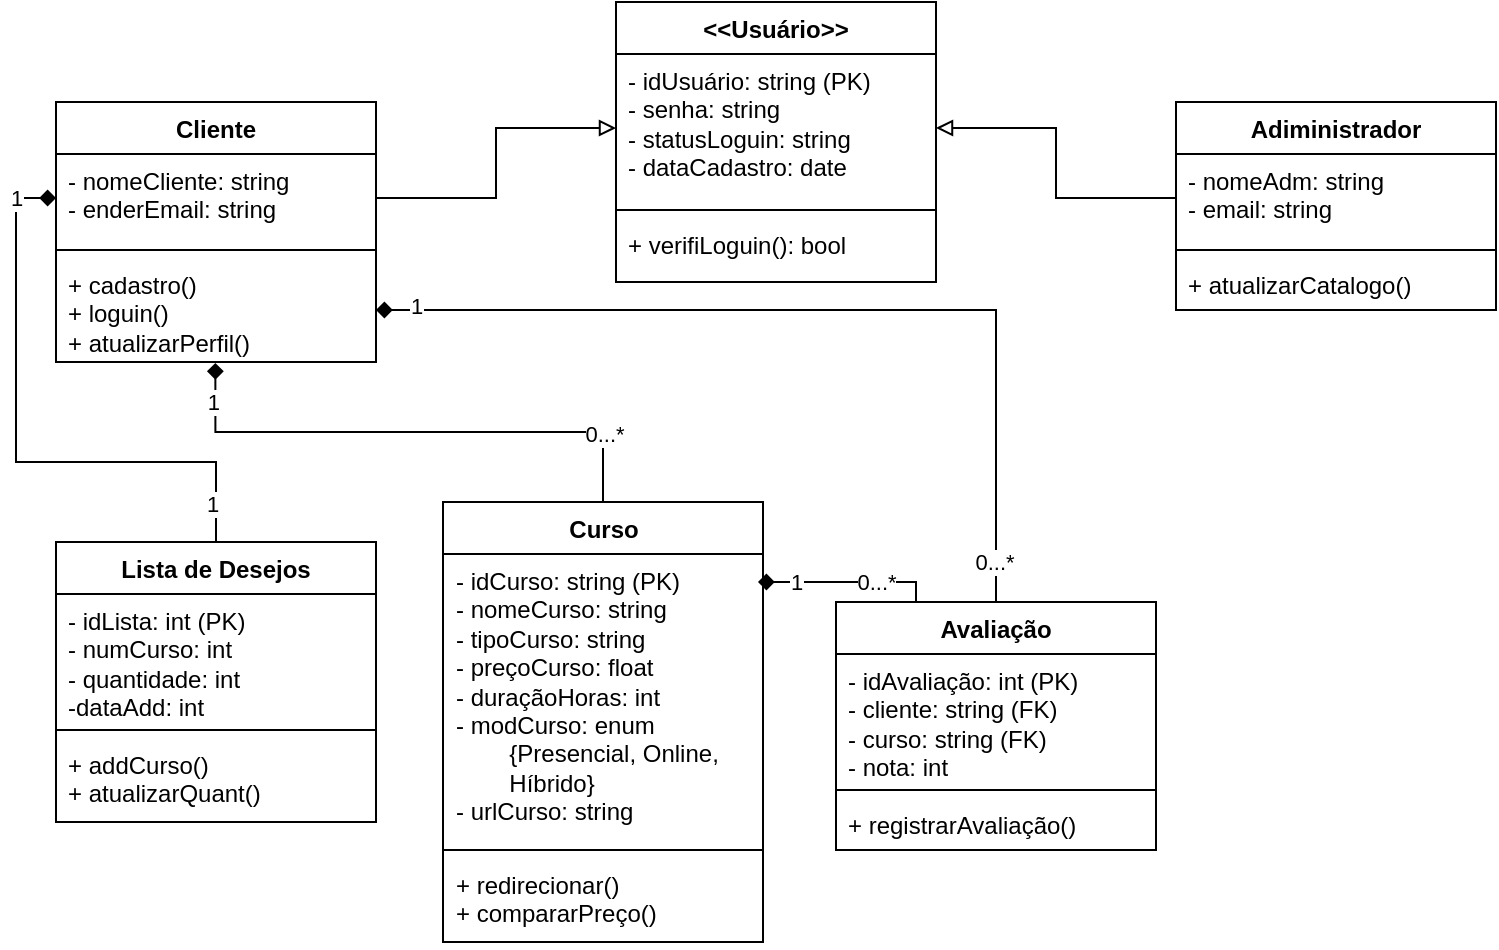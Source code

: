 <mxfile version="26.1.1" pages="2">
  <diagram name="Página-1" id="xOqZbpB_gJUaMERLCGhF">
    <mxGraphModel dx="817" dy="569" grid="1" gridSize="10" guides="1" tooltips="1" connect="1" arrows="1" fold="1" page="1" pageScale="1" pageWidth="827" pageHeight="1169" math="0" shadow="0">
      <root>
        <mxCell id="0" />
        <mxCell id="1" parent="0" />
        <mxCell id="_PAmOj6dn1pF-1phbruJ-1" value="&lt;font style=&quot;vertical-align: inherit;&quot;&gt;&lt;font style=&quot;vertical-align: inherit;&quot;&gt;&amp;lt;&amp;lt;Usuário&amp;gt;&amp;gt;&lt;/font&gt;&lt;/font&gt;" style="swimlane;fontStyle=1;align=center;verticalAlign=top;childLayout=stackLayout;horizontal=1;startSize=26;horizontalStack=0;resizeParent=1;resizeParentMax=0;resizeLast=0;collapsible=1;marginBottom=0;whiteSpace=wrap;html=1;" parent="1" vertex="1">
          <mxGeometry x="340" y="190" width="160" height="140" as="geometry" />
        </mxCell>
        <mxCell id="_PAmOj6dn1pF-1phbruJ-2" value="&lt;font style=&quot;vertical-align: inherit;&quot;&gt;&lt;font style=&quot;vertical-align: inherit;&quot;&gt;&lt;font style=&quot;vertical-align: inherit;&quot;&gt;&lt;font style=&quot;vertical-align: inherit;&quot;&gt;&lt;font style=&quot;vertical-align: inherit;&quot;&gt;&lt;font style=&quot;vertical-align: inherit;&quot;&gt;- idUsuário: string (PK)&lt;/font&gt;&lt;/font&gt;&lt;/font&gt;&lt;/font&gt;&lt;/font&gt;&lt;/font&gt;&lt;div&gt;&lt;font style=&quot;vertical-align: inherit;&quot;&gt;&lt;font style=&quot;vertical-align: inherit;&quot;&gt;&lt;font style=&quot;vertical-align: inherit;&quot;&gt;&lt;font style=&quot;vertical-align: inherit;&quot;&gt;- senha: string&lt;/font&gt;&lt;/font&gt;&lt;/font&gt;&lt;/font&gt;&lt;/div&gt;&lt;div&gt;&lt;font style=&quot;vertical-align: inherit;&quot;&gt;&lt;font style=&quot;vertical-align: inherit;&quot;&gt;&lt;font style=&quot;vertical-align: inherit;&quot;&gt;&lt;font style=&quot;vertical-align: inherit;&quot;&gt;&lt;font style=&quot;vertical-align: inherit;&quot;&gt;&lt;font style=&quot;vertical-align: inherit;&quot;&gt;- statusLoguin: string&lt;/font&gt;&lt;/font&gt;&lt;/font&gt;&lt;/font&gt;&lt;/font&gt;&lt;/font&gt;&lt;/div&gt;&lt;div&gt;&lt;font style=&quot;vertical-align: inherit;&quot;&gt;&lt;font style=&quot;vertical-align: inherit;&quot;&gt;&lt;font style=&quot;vertical-align: inherit;&quot;&gt;&lt;font style=&quot;vertical-align: inherit;&quot;&gt;&lt;font style=&quot;vertical-align: inherit;&quot;&gt;&lt;font style=&quot;vertical-align: inherit;&quot;&gt;&lt;font style=&quot;vertical-align: inherit;&quot;&gt;&lt;font style=&quot;vertical-align: inherit;&quot;&gt;- dataCadastro: date&lt;/font&gt;&lt;/font&gt;&lt;/font&gt;&lt;/font&gt;&lt;/font&gt;&lt;/font&gt;&lt;/font&gt;&lt;/font&gt;&lt;/div&gt;" style="text;strokeColor=none;fillColor=none;align=left;verticalAlign=top;spacingLeft=4;spacingRight=4;overflow=hidden;rotatable=0;points=[[0,0.5],[1,0.5]];portConstraint=eastwest;whiteSpace=wrap;html=1;" parent="_PAmOj6dn1pF-1phbruJ-1" vertex="1">
          <mxGeometry y="26" width="160" height="74" as="geometry" />
        </mxCell>
        <mxCell id="_PAmOj6dn1pF-1phbruJ-3" value="" style="line;strokeWidth=1;fillColor=none;align=left;verticalAlign=middle;spacingTop=-1;spacingLeft=3;spacingRight=3;rotatable=0;labelPosition=right;points=[];portConstraint=eastwest;strokeColor=inherit;" parent="_PAmOj6dn1pF-1phbruJ-1" vertex="1">
          <mxGeometry y="100" width="160" height="8" as="geometry" />
        </mxCell>
        <mxCell id="_PAmOj6dn1pF-1phbruJ-4" value="+ verifiLoguin(): bool" style="text;strokeColor=none;fillColor=none;align=left;verticalAlign=top;spacingLeft=4;spacingRight=4;overflow=hidden;rotatable=0;points=[[0,0.5],[1,0.5]];portConstraint=eastwest;whiteSpace=wrap;html=1;" parent="_PAmOj6dn1pF-1phbruJ-1" vertex="1">
          <mxGeometry y="108" width="160" height="32" as="geometry" />
        </mxCell>
        <mxCell id="_PAmOj6dn1pF-1phbruJ-7" value="Cliente" style="swimlane;fontStyle=1;align=center;verticalAlign=top;childLayout=stackLayout;horizontal=1;startSize=26;horizontalStack=0;resizeParent=1;resizeParentMax=0;resizeLast=0;collapsible=1;marginBottom=0;whiteSpace=wrap;html=1;" parent="1" vertex="1">
          <mxGeometry x="60" y="240" width="160" height="130" as="geometry" />
        </mxCell>
        <mxCell id="_PAmOj6dn1pF-1phbruJ-8" value="&lt;div&gt;- nomeCliente: string&lt;/div&gt;- enderEmail: string" style="text;strokeColor=none;fillColor=none;align=left;verticalAlign=top;spacingLeft=4;spacingRight=4;overflow=hidden;rotatable=0;points=[[0,0.5],[1,0.5]];portConstraint=eastwest;whiteSpace=wrap;html=1;" parent="_PAmOj6dn1pF-1phbruJ-7" vertex="1">
          <mxGeometry y="26" width="160" height="44" as="geometry" />
        </mxCell>
        <mxCell id="_PAmOj6dn1pF-1phbruJ-9" value="" style="line;strokeWidth=1;fillColor=none;align=left;verticalAlign=middle;spacingTop=-1;spacingLeft=3;spacingRight=3;rotatable=0;labelPosition=right;points=[];portConstraint=eastwest;strokeColor=inherit;" parent="_PAmOj6dn1pF-1phbruJ-7" vertex="1">
          <mxGeometry y="70" width="160" height="8" as="geometry" />
        </mxCell>
        <mxCell id="_PAmOj6dn1pF-1phbruJ-10" value="+ cadastro()&lt;div&gt;+ loguin()&lt;/div&gt;&lt;div&gt;+ atualizarPerfil()&lt;/div&gt;" style="text;strokeColor=none;fillColor=none;align=left;verticalAlign=top;spacingLeft=4;spacingRight=4;overflow=hidden;rotatable=0;points=[[0,0.5],[1,0.5]];portConstraint=eastwest;whiteSpace=wrap;html=1;" parent="_PAmOj6dn1pF-1phbruJ-7" vertex="1">
          <mxGeometry y="78" width="160" height="52" as="geometry" />
        </mxCell>
        <mxCell id="_PAmOj6dn1pF-1phbruJ-11" style="edgeStyle=orthogonalEdgeStyle;rounded=0;orthogonalLoop=1;jettySize=auto;html=1;exitX=1;exitY=0.5;exitDx=0;exitDy=0;entryX=0;entryY=0.5;entryDx=0;entryDy=0;endArrow=block;endFill=0;" parent="1" source="_PAmOj6dn1pF-1phbruJ-8" target="_PAmOj6dn1pF-1phbruJ-2" edge="1">
          <mxGeometry relative="1" as="geometry" />
        </mxCell>
        <mxCell id="_PAmOj6dn1pF-1phbruJ-12" value="Adiministrador" style="swimlane;fontStyle=1;align=center;verticalAlign=top;childLayout=stackLayout;horizontal=1;startSize=26;horizontalStack=0;resizeParent=1;resizeParentMax=0;resizeLast=0;collapsible=1;marginBottom=0;whiteSpace=wrap;html=1;" parent="1" vertex="1">
          <mxGeometry x="620" y="240" width="160" height="104" as="geometry" />
        </mxCell>
        <mxCell id="_PAmOj6dn1pF-1phbruJ-13" value="- nomeAdm: string&lt;div&gt;- email: string&lt;/div&gt;" style="text;strokeColor=none;fillColor=none;align=left;verticalAlign=top;spacingLeft=4;spacingRight=4;overflow=hidden;rotatable=0;points=[[0,0.5],[1,0.5]];portConstraint=eastwest;whiteSpace=wrap;html=1;" parent="_PAmOj6dn1pF-1phbruJ-12" vertex="1">
          <mxGeometry y="26" width="160" height="44" as="geometry" />
        </mxCell>
        <mxCell id="_PAmOj6dn1pF-1phbruJ-14" value="" style="line;strokeWidth=1;fillColor=none;align=left;verticalAlign=middle;spacingTop=-1;spacingLeft=3;spacingRight=3;rotatable=0;labelPosition=right;points=[];portConstraint=eastwest;strokeColor=inherit;" parent="_PAmOj6dn1pF-1phbruJ-12" vertex="1">
          <mxGeometry y="70" width="160" height="8" as="geometry" />
        </mxCell>
        <mxCell id="_PAmOj6dn1pF-1phbruJ-15" value="+ atualizarCatalogo()" style="text;strokeColor=none;fillColor=none;align=left;verticalAlign=top;spacingLeft=4;spacingRight=4;overflow=hidden;rotatable=0;points=[[0,0.5],[1,0.5]];portConstraint=eastwest;whiteSpace=wrap;html=1;" parent="_PAmOj6dn1pF-1phbruJ-12" vertex="1">
          <mxGeometry y="78" width="160" height="26" as="geometry" />
        </mxCell>
        <mxCell id="_PAmOj6dn1pF-1phbruJ-16" style="edgeStyle=orthogonalEdgeStyle;rounded=0;orthogonalLoop=1;jettySize=auto;html=1;exitX=0;exitY=0.5;exitDx=0;exitDy=0;entryX=1;entryY=0.5;entryDx=0;entryDy=0;endArrow=block;endFill=0;" parent="1" source="_PAmOj6dn1pF-1phbruJ-13" target="_PAmOj6dn1pF-1phbruJ-2" edge="1">
          <mxGeometry relative="1" as="geometry" />
        </mxCell>
        <mxCell id="_PAmOj6dn1pF-1phbruJ-23" style="edgeStyle=orthogonalEdgeStyle;rounded=0;orthogonalLoop=1;jettySize=auto;html=1;exitX=0.5;exitY=0;exitDx=0;exitDy=0;entryX=0;entryY=0.5;entryDx=0;entryDy=0;endArrow=diamond;endFill=1;strokeWidth=1;" parent="1" source="_PAmOj6dn1pF-1phbruJ-17" target="_PAmOj6dn1pF-1phbruJ-8" edge="1">
          <mxGeometry relative="1" as="geometry">
            <Array as="points">
              <mxPoint x="140" y="420" />
              <mxPoint x="40" y="420" />
              <mxPoint x="40" y="288" />
            </Array>
          </mxGeometry>
        </mxCell>
        <mxCell id="_PAmOj6dn1pF-1phbruJ-24" value="1" style="edgeLabel;html=1;align=center;verticalAlign=middle;resizable=0;points=[];" parent="_PAmOj6dn1pF-1phbruJ-23" vertex="1" connectable="0">
          <mxGeometry x="0.889" y="1" relative="1" as="geometry">
            <mxPoint x="-4" y="1" as="offset" />
          </mxGeometry>
        </mxCell>
        <mxCell id="iAL5-bgqgzdlDRM2KCwB-1" value="1" style="edgeLabel;html=1;align=center;verticalAlign=middle;resizable=0;points=[];" parent="_PAmOj6dn1pF-1phbruJ-23" vertex="1" connectable="0">
          <mxGeometry x="-0.929" y="2" relative="1" as="geometry">
            <mxPoint y="-9" as="offset" />
          </mxGeometry>
        </mxCell>
        <mxCell id="_PAmOj6dn1pF-1phbruJ-17" value="Lista de Desejos" style="swimlane;fontStyle=1;align=center;verticalAlign=top;childLayout=stackLayout;horizontal=1;startSize=26;horizontalStack=0;resizeParent=1;resizeParentMax=0;resizeLast=0;collapsible=1;marginBottom=0;whiteSpace=wrap;html=1;" parent="1" vertex="1">
          <mxGeometry x="60" y="460" width="160" height="140" as="geometry" />
        </mxCell>
        <mxCell id="_PAmOj6dn1pF-1phbruJ-18" value="- idLista: int (PK)&lt;div&gt;- numCurso: int&lt;/div&gt;&lt;div&gt;- quantidade: int&lt;/div&gt;&lt;div&gt;-dataAdd: int&lt;/div&gt;" style="text;strokeColor=none;fillColor=none;align=left;verticalAlign=top;spacingLeft=4;spacingRight=4;overflow=hidden;rotatable=0;points=[[0,0.5],[1,0.5]];portConstraint=eastwest;whiteSpace=wrap;html=1;" parent="_PAmOj6dn1pF-1phbruJ-17" vertex="1">
          <mxGeometry y="26" width="160" height="64" as="geometry" />
        </mxCell>
        <mxCell id="_PAmOj6dn1pF-1phbruJ-19" value="" style="line;strokeWidth=1;fillColor=none;align=left;verticalAlign=middle;spacingTop=-1;spacingLeft=3;spacingRight=3;rotatable=0;labelPosition=right;points=[];portConstraint=eastwest;strokeColor=inherit;" parent="_PAmOj6dn1pF-1phbruJ-17" vertex="1">
          <mxGeometry y="90" width="160" height="8" as="geometry" />
        </mxCell>
        <mxCell id="_PAmOj6dn1pF-1phbruJ-20" value="+ addCurso()&lt;div&gt;+ atualizarQuant()&lt;/div&gt;" style="text;strokeColor=none;fillColor=none;align=left;verticalAlign=top;spacingLeft=4;spacingRight=4;overflow=hidden;rotatable=0;points=[[0,0.5],[1,0.5]];portConstraint=eastwest;whiteSpace=wrap;html=1;" parent="_PAmOj6dn1pF-1phbruJ-17" vertex="1">
          <mxGeometry y="98" width="160" height="42" as="geometry" />
        </mxCell>
        <mxCell id="_PAmOj6dn1pF-1phbruJ-26" value="Curso" style="swimlane;fontStyle=1;align=center;verticalAlign=top;childLayout=stackLayout;horizontal=1;startSize=26;horizontalStack=0;resizeParent=1;resizeParentMax=0;resizeLast=0;collapsible=1;marginBottom=0;whiteSpace=wrap;html=1;" parent="1" vertex="1">
          <mxGeometry x="253.5" y="440" width="160" height="220" as="geometry">
            <mxRectangle x="253.5" y="440" width="70" height="30" as="alternateBounds" />
          </mxGeometry>
        </mxCell>
        <mxCell id="_PAmOj6dn1pF-1phbruJ-27" value="&lt;div&gt;&lt;div&gt;- idCurso: string (PK)&lt;/div&gt;&lt;/div&gt;- nomeCurso: string&lt;div&gt;&lt;span style=&quot;background-color: transparent; color: light-dark(rgb(0, 0, 0), rgb(255, 255, 255));&quot;&gt;- tipoCurso: string&lt;/span&gt;&lt;/div&gt;&lt;div&gt;- preçoCurso: float&lt;/div&gt;&lt;div&gt;&lt;span style=&quot;background-color: transparent; color: light-dark(rgb(0, 0, 0), rgb(255, 255, 255));&quot;&gt;- duraçãoHoras: int&lt;/span&gt;&lt;/div&gt;&lt;div&gt;&lt;span style=&quot;background-color: transparent; color: light-dark(rgb(0, 0, 0), rgb(255, 255, 255));&quot;&gt;- modCurso: enum &lt;span style=&quot;white-space: pre;&quot;&gt;&#x9;&lt;/span&gt;{Presencial, Online, &lt;span style=&quot;white-space: pre;&quot;&gt;&#x9;&lt;/span&gt;Híbrido}&lt;/span&gt;&lt;/div&gt;&lt;div&gt;- urlCurso: string&lt;/div&gt;" style="text;strokeColor=none;fillColor=none;align=left;verticalAlign=top;spacingLeft=4;spacingRight=4;overflow=hidden;rotatable=0;points=[[0,0.5],[1,0.5]];portConstraint=eastwest;whiteSpace=wrap;html=1;" parent="_PAmOj6dn1pF-1phbruJ-26" vertex="1">
          <mxGeometry y="26" width="160" height="144" as="geometry" />
        </mxCell>
        <mxCell id="_PAmOj6dn1pF-1phbruJ-28" value="" style="line;strokeWidth=1;fillColor=none;align=left;verticalAlign=middle;spacingTop=-1;spacingLeft=3;spacingRight=3;rotatable=0;labelPosition=right;points=[];portConstraint=eastwest;strokeColor=inherit;" parent="_PAmOj6dn1pF-1phbruJ-26" vertex="1">
          <mxGeometry y="170" width="160" height="8" as="geometry" />
        </mxCell>
        <mxCell id="_PAmOj6dn1pF-1phbruJ-29" value="+ redirecionar()&lt;div&gt;+ compararPreço()&lt;/div&gt;" style="text;strokeColor=none;fillColor=none;align=left;verticalAlign=top;spacingLeft=4;spacingRight=4;overflow=hidden;rotatable=0;points=[[0,0.5],[1,0.5]];portConstraint=eastwest;whiteSpace=wrap;html=1;" parent="_PAmOj6dn1pF-1phbruJ-26" vertex="1">
          <mxGeometry y="178" width="160" height="42" as="geometry" />
        </mxCell>
        <mxCell id="_PAmOj6dn1pF-1phbruJ-30" style="edgeStyle=orthogonalEdgeStyle;rounded=0;orthogonalLoop=1;jettySize=auto;html=1;exitX=0.5;exitY=0;exitDx=0;exitDy=0;entryX=0.498;entryY=1.009;entryDx=0;entryDy=0;entryPerimeter=0;endArrow=diamond;endFill=1;" parent="1" source="_PAmOj6dn1pF-1phbruJ-26" target="_PAmOj6dn1pF-1phbruJ-10" edge="1">
          <mxGeometry relative="1" as="geometry" />
        </mxCell>
        <mxCell id="_PAmOj6dn1pF-1phbruJ-31" value="1&amp;nbsp;" style="edgeLabel;html=1;align=center;verticalAlign=middle;resizable=0;points=[];" parent="_PAmOj6dn1pF-1phbruJ-30" vertex="1" connectable="0">
          <mxGeometry x="0.601" y="-1" relative="1" as="geometry">
            <mxPoint x="-18" y="-14" as="offset" />
          </mxGeometry>
        </mxCell>
        <mxCell id="_PAmOj6dn1pF-1phbruJ-32" value="0...*" style="edgeLabel;html=1;align=center;verticalAlign=middle;resizable=0;points=[];" parent="_PAmOj6dn1pF-1phbruJ-30" vertex="1" connectable="0">
          <mxGeometry x="-0.742" relative="1" as="geometry">
            <mxPoint as="offset" />
          </mxGeometry>
        </mxCell>
        <mxCell id="iAL5-bgqgzdlDRM2KCwB-2" value="Avaliação" style="swimlane;fontStyle=1;align=center;verticalAlign=top;childLayout=stackLayout;horizontal=1;startSize=26;horizontalStack=0;resizeParent=1;resizeParentMax=0;resizeLast=0;collapsible=1;marginBottom=0;whiteSpace=wrap;html=1;" parent="1" vertex="1">
          <mxGeometry x="450" y="490" width="160" height="124" as="geometry" />
        </mxCell>
        <mxCell id="iAL5-bgqgzdlDRM2KCwB-3" value="&lt;div&gt;- idAvaliação: int (PK)&lt;/div&gt;- cliente: string (FK)&lt;div&gt;- curso: string (FK)&lt;/div&gt;&lt;div&gt;- nota: int&lt;/div&gt;&lt;div&gt;- comentário: string&lt;/div&gt;" style="text;strokeColor=none;fillColor=none;align=left;verticalAlign=top;spacingLeft=4;spacingRight=4;overflow=hidden;rotatable=0;points=[[0,0.5],[1,0.5]];portConstraint=eastwest;whiteSpace=wrap;html=1;" parent="iAL5-bgqgzdlDRM2KCwB-2" vertex="1">
          <mxGeometry y="26" width="160" height="64" as="geometry" />
        </mxCell>
        <mxCell id="iAL5-bgqgzdlDRM2KCwB-4" value="" style="line;strokeWidth=1;fillColor=none;align=left;verticalAlign=middle;spacingTop=-1;spacingLeft=3;spacingRight=3;rotatable=0;labelPosition=right;points=[];portConstraint=eastwest;strokeColor=inherit;" parent="iAL5-bgqgzdlDRM2KCwB-2" vertex="1">
          <mxGeometry y="90" width="160" height="8" as="geometry" />
        </mxCell>
        <mxCell id="iAL5-bgqgzdlDRM2KCwB-5" value="+ registrarAvaliação()" style="text;strokeColor=none;fillColor=none;align=left;verticalAlign=top;spacingLeft=4;spacingRight=4;overflow=hidden;rotatable=0;points=[[0,0.5],[1,0.5]];portConstraint=eastwest;whiteSpace=wrap;html=1;" parent="iAL5-bgqgzdlDRM2KCwB-2" vertex="1">
          <mxGeometry y="98" width="160" height="26" as="geometry" />
        </mxCell>
        <mxCell id="iAL5-bgqgzdlDRM2KCwB-11" style="edgeStyle=orthogonalEdgeStyle;rounded=0;orthogonalLoop=1;jettySize=auto;html=1;exitX=0.5;exitY=0;exitDx=0;exitDy=0;entryX=1;entryY=0.5;entryDx=0;entryDy=0;endArrow=diamond;endFill=1;" parent="1" source="iAL5-bgqgzdlDRM2KCwB-2" target="_PAmOj6dn1pF-1phbruJ-10" edge="1">
          <mxGeometry relative="1" as="geometry">
            <Array as="points">
              <mxPoint x="530" y="344" />
            </Array>
          </mxGeometry>
        </mxCell>
        <mxCell id="iAL5-bgqgzdlDRM2KCwB-12" value="1" style="edgeLabel;html=1;align=center;verticalAlign=middle;resizable=0;points=[];" parent="iAL5-bgqgzdlDRM2KCwB-11" vertex="1" connectable="0">
          <mxGeometry x="0.71" y="-2" relative="1" as="geometry">
            <mxPoint x="-46" as="offset" />
          </mxGeometry>
        </mxCell>
        <mxCell id="iAL5-bgqgzdlDRM2KCwB-13" value="0...*" style="edgeLabel;html=1;align=center;verticalAlign=middle;resizable=0;points=[];" parent="iAL5-bgqgzdlDRM2KCwB-11" vertex="1" connectable="0">
          <mxGeometry x="-0.856" y="2" relative="1" as="geometry">
            <mxPoint x="1" y="13" as="offset" />
          </mxGeometry>
        </mxCell>
        <mxCell id="iAL5-bgqgzdlDRM2KCwB-14" style="edgeStyle=orthogonalEdgeStyle;rounded=0;orthogonalLoop=1;jettySize=auto;html=1;exitX=0.25;exitY=0;exitDx=0;exitDy=0;endArrow=diamond;endFill=1;" parent="1" source="iAL5-bgqgzdlDRM2KCwB-2" edge="1">
          <mxGeometry relative="1" as="geometry">
            <mxPoint x="411" y="480" as="targetPoint" />
            <Array as="points">
              <mxPoint x="490" y="480" />
              <mxPoint x="411" y="480" />
            </Array>
          </mxGeometry>
        </mxCell>
        <mxCell id="iAL5-bgqgzdlDRM2KCwB-15" value="1" style="edgeLabel;html=1;align=center;verticalAlign=middle;resizable=0;points=[];" parent="iAL5-bgqgzdlDRM2KCwB-14" vertex="1" connectable="0">
          <mxGeometry x="0.582" relative="1" as="geometry">
            <mxPoint as="offset" />
          </mxGeometry>
        </mxCell>
        <mxCell id="iAL5-bgqgzdlDRM2KCwB-16" value="0...*" style="edgeLabel;html=1;align=center;verticalAlign=middle;resizable=0;points=[];" parent="iAL5-bgqgzdlDRM2KCwB-14" vertex="1" connectable="0">
          <mxGeometry x="-0.68" relative="1" as="geometry">
            <mxPoint x="-16" as="offset" />
          </mxGeometry>
        </mxCell>
      </root>
    </mxGraphModel>
  </diagram>
  <diagram id="K4HOTBXRxE7biKwzwggO" name="Página-2">
    <mxGraphModel dx="681" dy="474" grid="1" gridSize="10" guides="1" tooltips="1" connect="1" arrows="1" fold="1" page="1" pageScale="1" pageWidth="827" pageHeight="1169" math="0" shadow="0">
      <root>
        <mxCell id="0" />
        <mxCell id="1" parent="0" />
      </root>
    </mxGraphModel>
  </diagram>
</mxfile>
